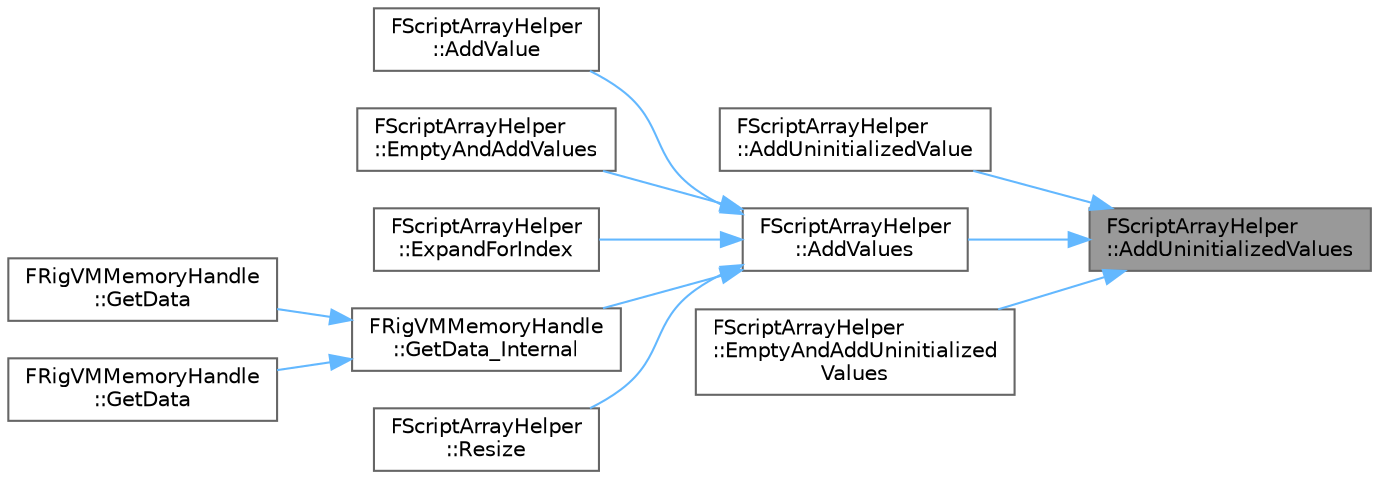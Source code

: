 digraph "FScriptArrayHelper::AddUninitializedValues"
{
 // INTERACTIVE_SVG=YES
 // LATEX_PDF_SIZE
  bgcolor="transparent";
  edge [fontname=Helvetica,fontsize=10,labelfontname=Helvetica,labelfontsize=10];
  node [fontname=Helvetica,fontsize=10,shape=box,height=0.2,width=0.4];
  rankdir="RL";
  Node1 [id="Node000001",label="FScriptArrayHelper\l::AddUninitializedValues",height=0.2,width=0.4,color="gray40", fillcolor="grey60", style="filled", fontcolor="black",tooltip="Add uninitialized values to the end of the array."];
  Node1 -> Node2 [id="edge1_Node000001_Node000002",dir="back",color="steelblue1",style="solid",tooltip=" "];
  Node2 [id="Node000002",label="FScriptArrayHelper\l::AddUninitializedValue",height=0.2,width=0.4,color="grey40", fillcolor="white", style="filled",URL="$dc/d07/classFScriptArrayHelper.html#ab1bdf38ab6fa7324512950a10a159c72",tooltip="Add an uninitialized value to the end of the array."];
  Node1 -> Node3 [id="edge2_Node000001_Node000003",dir="back",color="steelblue1",style="solid",tooltip=" "];
  Node3 [id="Node000003",label="FScriptArrayHelper\l::AddValues",height=0.2,width=0.4,color="grey40", fillcolor="white", style="filled",URL="$dc/d07/classFScriptArrayHelper.html#a77580e7a63f703d99fb15f13bb014136",tooltip="Add blank, constructed values to the end of the array."];
  Node3 -> Node4 [id="edge3_Node000003_Node000004",dir="back",color="steelblue1",style="solid",tooltip=" "];
  Node4 [id="Node000004",label="FScriptArrayHelper\l::AddValue",height=0.2,width=0.4,color="grey40", fillcolor="white", style="filled",URL="$dc/d07/classFScriptArrayHelper.html#a160b8b0e922fb0f78bf4d1bb2d2a235d",tooltip="Add a blank, constructed values to the end of the array."];
  Node3 -> Node5 [id="edge4_Node000003_Node000005",dir="back",color="steelblue1",style="solid",tooltip=" "];
  Node5 [id="Node000005",label="FScriptArrayHelper\l::EmptyAndAddValues",height=0.2,width=0.4,color="grey40", fillcolor="white", style="filled",URL="$dc/d07/classFScriptArrayHelper.html#a80c0f2dfcc3ee1ae3ea842c5d189a107",tooltip="Empty the array, then add blank, constructed values to a given size."];
  Node3 -> Node6 [id="edge5_Node000003_Node000006",dir="back",color="steelblue1",style="solid",tooltip=" "];
  Node6 [id="Node000006",label="FScriptArrayHelper\l::ExpandForIndex",height=0.2,width=0.4,color="grey40", fillcolor="white", style="filled",URL="$dc/d07/classFScriptArrayHelper.html#a7a6375b8ebdf884c5309d1d2d2bdd6a8",tooltip="Expand the array, if needed, so that the given index is valid."];
  Node3 -> Node7 [id="edge6_Node000003_Node000007",dir="back",color="steelblue1",style="solid",tooltip=" "];
  Node7 [id="Node000007",label="FRigVMMemoryHandle\l::GetData_Internal",height=0.2,width=0.4,color="grey40", fillcolor="white", style="filled",URL="$d9/d9c/structFRigVMMemoryHandle.html#af1080340a7fe2786608504c9a97a2732",tooltip=" "];
  Node7 -> Node8 [id="edge7_Node000007_Node000008",dir="back",color="steelblue1",style="solid",tooltip=" "];
  Node8 [id="Node000008",label="FRigVMMemoryHandle\l::GetData",height=0.2,width=0.4,color="grey40", fillcolor="white", style="filled",URL="$d9/d9c/structFRigVMMemoryHandle.html#a9a7cfefd3cf380a317dae8594d154fdd",tooltip="Returns the cached pointer stored within the handle."];
  Node7 -> Node9 [id="edge8_Node000007_Node000009",dir="back",color="steelblue1",style="solid",tooltip=" "];
  Node9 [id="Node000009",label="FRigVMMemoryHandle\l::GetData",height=0.2,width=0.4,color="grey40", fillcolor="white", style="filled",URL="$d9/d9c/structFRigVMMemoryHandle.html#a83abe17eca265b0f6890f60053c4702d",tooltip="Computes the data if necessary and returns the cached pointer stored within the handle."];
  Node3 -> Node10 [id="edge9_Node000003_Node000010",dir="back",color="steelblue1",style="solid",tooltip=" "];
  Node10 [id="Node000010",label="FScriptArrayHelper\l::Resize",height=0.2,width=0.4,color="grey40", fillcolor="white", style="filled",URL="$dc/d07/classFScriptArrayHelper.html#ae4204c1e1bc165ccdb514db07156a7a3",tooltip="Add or remove elements to set the array to a given size."];
  Node1 -> Node11 [id="edge10_Node000001_Node000011",dir="back",color="steelblue1",style="solid",tooltip=" "];
  Node11 [id="Node000011",label="FScriptArrayHelper\l::EmptyAndAddUninitialized\lValues",height=0.2,width=0.4,color="grey40", fillcolor="white", style="filled",URL="$dc/d07/classFScriptArrayHelper.html#a2352b140f4c125a5a4c755d8fe5dcfbd",tooltip="Empty the array, then add uninitialized values to a given size."];
}
